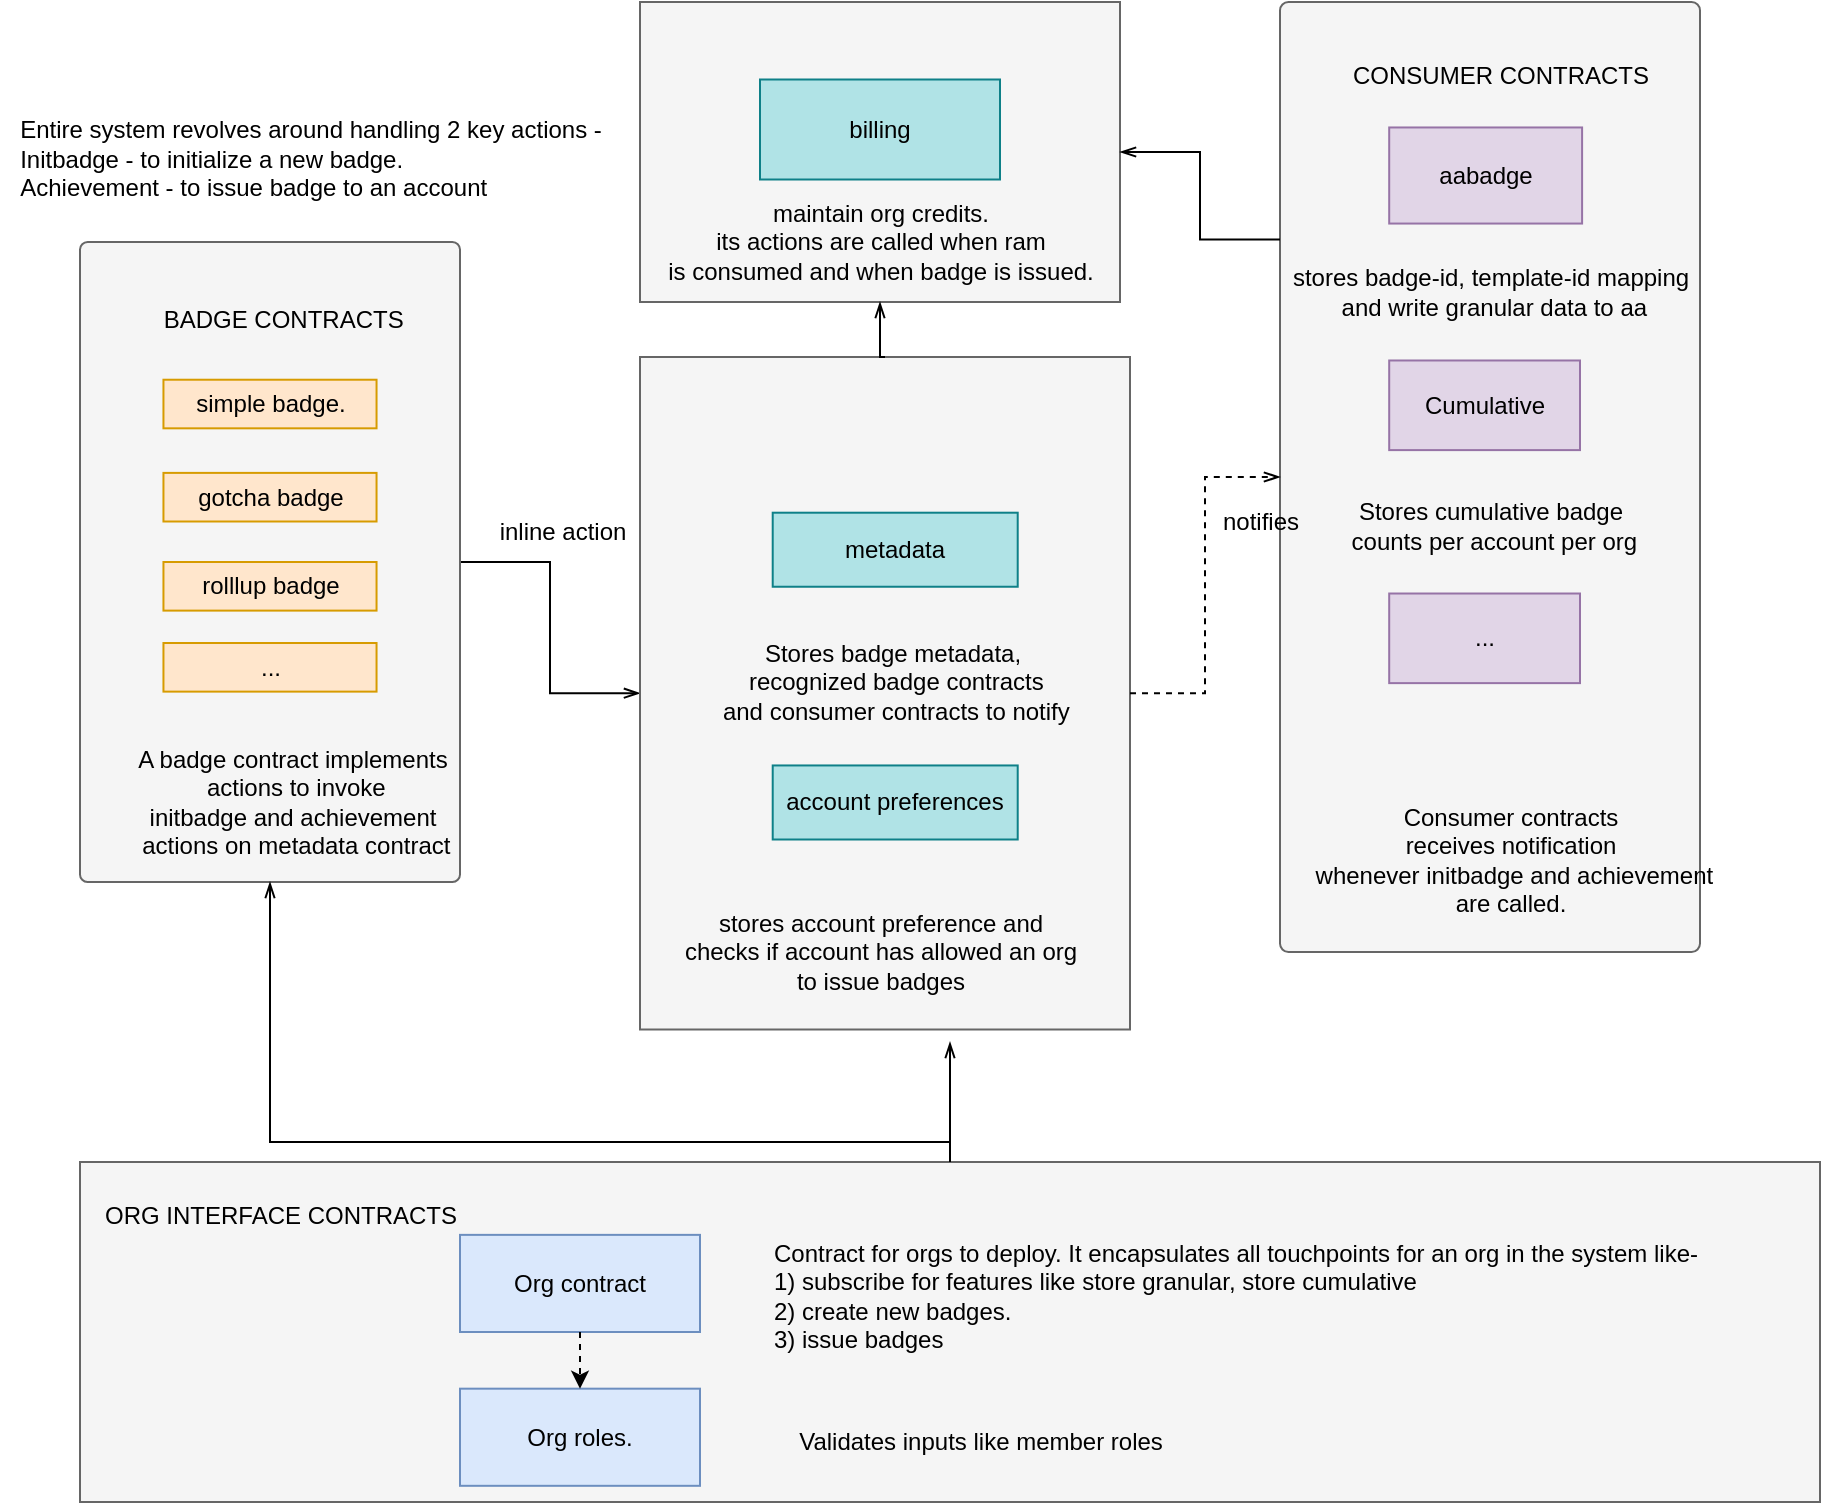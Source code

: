 <mxfile version="20.2.5" type="github">
  <diagram id="XNoYjwBNV3gTCZsVwU3y" name="Page-1">
    <mxGraphModel dx="1710" dy="572" grid="1" gridSize="10" guides="1" tooltips="1" connect="1" arrows="1" fold="1" page="1" pageScale="1" pageWidth="850" pageHeight="1100" math="0" shadow="0">
      <root>
        <mxCell id="0" />
        <mxCell id="1" parent="0" />
        <mxCell id="IqAsUECDOmeUmZ750BKp-1" value="" style="rounded=0;whiteSpace=wrap;html=1;glass=0;strokeWidth=1;arcSize=2;fillColor=#f5f5f5;fontColor=#333333;strokeColor=#666666;" vertex="1" parent="1">
          <mxGeometry x="170" y="10" width="240" height="150" as="geometry" />
        </mxCell>
        <mxCell id="KFCudj_lykEUu4Wdejpt-78" style="edgeStyle=orthogonalEdgeStyle;rounded=0;orthogonalLoop=1;jettySize=auto;html=1;exitX=1;exitY=0.5;exitDx=0;exitDy=0;entryX=0;entryY=0.5;entryDx=0;entryDy=0;strokeWidth=1;endArrow=openThin;endFill=0;" parent="1" source="KFCudj_lykEUu4Wdejpt-62" target="KFCudj_lykEUu4Wdejpt-74" edge="1">
          <mxGeometry relative="1" as="geometry" />
        </mxCell>
        <mxCell id="KFCudj_lykEUu4Wdejpt-54" value="&lt;div style=&quot;text-align: left;&quot;&gt;&lt;span style=&quot;background-color: initial;&quot;&gt;Entire system revolves around handling 2 key actions -&lt;br&gt;Initbadge - to initialize a new badge.&lt;/span&gt;&lt;br&gt;&lt;/div&gt;&lt;div style=&quot;text-align: left;&quot;&gt;&lt;span style=&quot;background-color: initial;&quot;&gt;Achievement - to issue badge to an account&lt;br&gt;&lt;br&gt;&lt;br&gt;&amp;nbsp;&lt;/span&gt;&lt;/div&gt;" style="text;html=1;align=center;verticalAlign=middle;resizable=0;points=[];autosize=1;strokeColor=none;fillColor=none;" parent="1" vertex="1">
          <mxGeometry x="-150" y="60" width="310" height="100" as="geometry" />
        </mxCell>
        <mxCell id="KFCudj_lykEUu4Wdejpt-79" value="" style="group" parent="1" vertex="1" connectable="0">
          <mxGeometry x="-110" y="130" width="195.654" height="320" as="geometry" />
        </mxCell>
        <mxCell id="KFCudj_lykEUu4Wdejpt-62" value="" style="rounded=1;whiteSpace=wrap;html=1;arcSize=2;fillColor=#f5f5f5;fontColor=#333333;strokeColor=#666666;" parent="KFCudj_lykEUu4Wdejpt-79" vertex="1">
          <mxGeometry width="190" height="320" as="geometry" />
        </mxCell>
        <mxCell id="KFCudj_lykEUu4Wdejpt-27" value="simple badge." style="whiteSpace=wrap;html=1;fillColor=#ffe6cc;strokeColor=#d79b00;" parent="KFCudj_lykEUu4Wdejpt-79" vertex="1">
          <mxGeometry x="41.729" y="68.861" width="106.542" height="24.304" as="geometry" />
        </mxCell>
        <mxCell id="KFCudj_lykEUu4Wdejpt-28" value="rolllup badge" style="whiteSpace=wrap;html=1;fillColor=#ffe6cc;strokeColor=#d79b00;" parent="KFCudj_lykEUu4Wdejpt-79" vertex="1">
          <mxGeometry x="41.729" y="160" width="106.542" height="24.304" as="geometry" />
        </mxCell>
        <mxCell id="KFCudj_lykEUu4Wdejpt-29" value="gotcha badge" style="whiteSpace=wrap;html=1;fillColor=#ffe6cc;strokeColor=#d79b00;" parent="KFCudj_lykEUu4Wdejpt-79" vertex="1">
          <mxGeometry x="41.729" y="115.443" width="106.542" height="24.304" as="geometry" />
        </mxCell>
        <mxCell id="KFCudj_lykEUu4Wdejpt-61" value="..." style="whiteSpace=wrap;html=1;fillColor=#ffe6cc;strokeColor=#d79b00;" parent="KFCudj_lykEUu4Wdejpt-79" vertex="1">
          <mxGeometry x="41.729" y="200.506" width="106.542" height="24.304" as="geometry" />
        </mxCell>
        <mxCell id="KFCudj_lykEUu4Wdejpt-63" value="BADGE CONTRACTS&amp;nbsp;" style="text;html=1;align=center;verticalAlign=middle;resizable=0;points=[];autosize=1;strokeColor=none;fillColor=none;" parent="KFCudj_lykEUu4Wdejpt-79" vertex="1">
          <mxGeometry x="27.85" y="24.304" width="150" height="30" as="geometry" />
        </mxCell>
        <mxCell id="KFCudj_lykEUu4Wdejpt-64" value="&lt;span style=&quot;&quot;&gt;A badge contract implements&lt;br&gt;&amp;nbsp;actions to invoke&lt;br&gt;initbadge and achievement&lt;br&gt;&amp;nbsp;actions on metadata contract&lt;/span&gt;" style="text;html=1;align=center;verticalAlign=middle;resizable=0;points=[];autosize=1;strokeColor=none;fillColor=none;" parent="KFCudj_lykEUu4Wdejpt-79" vertex="1">
          <mxGeometry x="15.654" y="245.063" width="180" height="70" as="geometry" />
        </mxCell>
        <mxCell id="KFCudj_lykEUu4Wdejpt-80" value="" style="group" parent="1" vertex="1" connectable="0">
          <mxGeometry x="490" y="10" width="230" height="475" as="geometry" />
        </mxCell>
        <mxCell id="KFCudj_lykEUu4Wdejpt-67" value="" style="rounded=1;whiteSpace=wrap;html=1;glass=0;strokeWidth=1;arcSize=2;fillColor=#f5f5f5;fontColor=#333333;strokeColor=#666666;" parent="KFCudj_lykEUu4Wdejpt-80" vertex="1">
          <mxGeometry width="210.0" height="475" as="geometry" />
        </mxCell>
        <mxCell id="KFCudj_lykEUu4Wdejpt-10" value="aabadge" style="rounded=0;whiteSpace=wrap;html=1;fillColor=#e1d5e7;strokeColor=#9673a6;" parent="KFCudj_lykEUu4Wdejpt-80" vertex="1">
          <mxGeometry x="54.6" y="62.736" width="96.45" height="48.038" as="geometry" />
        </mxCell>
        <mxCell id="KFCudj_lykEUu4Wdejpt-11" value="Cumulative" style="rounded=0;whiteSpace=wrap;html=1;fillColor=#e1d5e7;strokeColor=#9673a6;" parent="KFCudj_lykEUu4Wdejpt-80" vertex="1">
          <mxGeometry x="54.6" y="179.245" width="95.4" height="44.811" as="geometry" />
        </mxCell>
        <mxCell id="KFCudj_lykEUu4Wdejpt-19" value="stores badge-id, template-id mapping&lt;br&gt;&amp;nbsp;and write granular data to aa" style="text;html=1;align=center;verticalAlign=middle;resizable=0;points=[];autosize=1;strokeColor=none;fillColor=none;" parent="KFCudj_lykEUu4Wdejpt-80" vertex="1">
          <mxGeometry x="-5.0" y="125.472" width="220" height="40" as="geometry" />
        </mxCell>
        <mxCell id="KFCudj_lykEUu4Wdejpt-15" value="Stores cumulative badge&lt;br&gt;&amp;nbsp;counts per account per org" style="text;html=1;align=center;verticalAlign=middle;resizable=0;points=[];autosize=1;strokeColor=none;fillColor=none;" parent="KFCudj_lykEUu4Wdejpt-80" vertex="1">
          <mxGeometry x="20.0" y="241.985" width="170" height="40" as="geometry" />
        </mxCell>
        <mxCell id="KFCudj_lykEUu4Wdejpt-68" value="CONSUMER CONTRACTS" style="text;html=1;align=center;verticalAlign=middle;resizable=0;points=[];autosize=1;strokeColor=none;fillColor=none;" parent="KFCudj_lykEUu4Wdejpt-80" vertex="1">
          <mxGeometry x="25.2" y="22.093" width="170" height="30" as="geometry" />
        </mxCell>
        <mxCell id="KFCudj_lykEUu4Wdejpt-69" value="&lt;span style=&quot;&quot;&gt;Consumer contracts &lt;br&gt;receives notification&lt;br&gt;&amp;nbsp;whenever initbadge and achievement &lt;br&gt;are called.&lt;/span&gt;" style="text;html=1;align=center;verticalAlign=middle;resizable=0;points=[];autosize=1;strokeColor=none;fillColor=none;" parent="KFCudj_lykEUu4Wdejpt-80" vertex="1">
          <mxGeometry x="-8.882e-16" y="394.335" width="230" height="70" as="geometry" />
        </mxCell>
        <mxCell id="KFCudj_lykEUu4Wdejpt-82" value="..." style="rounded=0;whiteSpace=wrap;html=1;fillColor=#e1d5e7;strokeColor=#9673a6;" parent="KFCudj_lykEUu4Wdejpt-80" vertex="1">
          <mxGeometry x="54.6" y="295.755" width="95.4" height="44.811" as="geometry" />
        </mxCell>
        <mxCell id="KFCudj_lykEUu4Wdejpt-87" value="" style="group" parent="1" vertex="1" connectable="0">
          <mxGeometry x="170" y="187.5" width="245" height="336.25" as="geometry" />
        </mxCell>
        <mxCell id="KFCudj_lykEUu4Wdejpt-74" value="" style="rounded=0;whiteSpace=wrap;html=1;glass=0;strokeWidth=1;arcSize=2;fillColor=#f5f5f5;fontColor=#333333;strokeColor=#666666;" parent="KFCudj_lykEUu4Wdejpt-87" vertex="1">
          <mxGeometry width="245.0" height="336.25" as="geometry" />
        </mxCell>
        <mxCell id="KFCudj_lykEUu4Wdejpt-22" value="account preferences" style="rounded=0;whiteSpace=wrap;html=1;fillColor=#b0e3e6;strokeColor=#0e8088;" parent="KFCudj_lykEUu4Wdejpt-87" vertex="1">
          <mxGeometry x="66.354" y="204.231" width="122.5" height="37.018" as="geometry" />
        </mxCell>
        <mxCell id="KFCudj_lykEUu4Wdejpt-25" value="stores account preference and&lt;br&gt;&amp;nbsp;checks if account has allowed an org&amp;nbsp;&lt;br&gt;to issue badges" style="text;html=1;align=center;verticalAlign=middle;resizable=0;points=[];autosize=1;strokeColor=none;fillColor=none;" parent="KFCudj_lykEUu4Wdejpt-87" vertex="1">
          <mxGeometry x="5.104" y="267.422" width="230" height="60" as="geometry" />
        </mxCell>
        <mxCell id="KFCudj_lykEUu4Wdejpt-76" value="metadata" style="rounded=0;whiteSpace=wrap;html=1;glass=0;strokeWidth=1;fillColor=#b0e3e6;strokeColor=#0e8088;" parent="KFCudj_lykEUu4Wdejpt-87" vertex="1">
          <mxGeometry x="66.354" y="77.852" width="122.5" height="37.018" as="geometry" />
        </mxCell>
        <mxCell id="KFCudj_lykEUu4Wdejpt-84" value="Stores badge metadata,&lt;br&gt;&amp;nbsp;recognized badge contracts&lt;br&gt;&amp;nbsp;and consumer contracts to notify" style="text;html=1;align=center;verticalAlign=middle;resizable=0;points=[];autosize=1;strokeColor=none;fillColor=none;" parent="KFCudj_lykEUu4Wdejpt-87" vertex="1">
          <mxGeometry x="25.521" y="132.017" width="200" height="60" as="geometry" />
        </mxCell>
        <mxCell id="KFCudj_lykEUu4Wdejpt-88" value="inline action" style="text;html=1;align=center;verticalAlign=middle;resizable=0;points=[];autosize=1;strokeColor=none;fillColor=none;" parent="1" vertex="1">
          <mxGeometry x="85.65" y="260" width="90" height="30" as="geometry" />
        </mxCell>
        <mxCell id="KFCudj_lykEUu4Wdejpt-89" style="edgeStyle=orthogonalEdgeStyle;rounded=0;orthogonalLoop=1;jettySize=auto;html=1;exitX=1;exitY=0.5;exitDx=0;exitDy=0;entryX=0;entryY=0.5;entryDx=0;entryDy=0;dashed=1;endArrow=openThin;endFill=0;strokeWidth=1;" parent="1" source="KFCudj_lykEUu4Wdejpt-74" target="KFCudj_lykEUu4Wdejpt-67" edge="1">
          <mxGeometry relative="1" as="geometry" />
        </mxCell>
        <mxCell id="KFCudj_lykEUu4Wdejpt-90" value="notifies" style="text;html=1;align=center;verticalAlign=middle;resizable=0;points=[];autosize=1;strokeColor=none;fillColor=none;" parent="1" vertex="1">
          <mxGeometry x="450" y="255" width="60" height="30" as="geometry" />
        </mxCell>
        <mxCell id="KFCudj_lykEUu4Wdejpt-94" value="" style="group;fillColor=#f5f5f5;fontColor=#333333;strokeColor=#666666;" parent="1" vertex="1" connectable="0">
          <mxGeometry x="-110" y="590" width="870" height="170" as="geometry" />
        </mxCell>
        <mxCell id="KFCudj_lykEUu4Wdejpt-92" value="" style="rounded=0;whiteSpace=wrap;html=1;glass=0;strokeWidth=1;fillColor=#f5f5f5;fontColor=#333333;strokeColor=#666666;" parent="KFCudj_lykEUu4Wdejpt-94" vertex="1">
          <mxGeometry width="870" height="170" as="geometry" />
        </mxCell>
        <mxCell id="KFCudj_lykEUu4Wdejpt-50" value="Org contract" style="rounded=0;whiteSpace=wrap;html=1;fillColor=#dae8fc;strokeColor=#6c8ebf;" parent="KFCudj_lykEUu4Wdejpt-94" vertex="1">
          <mxGeometry x="190" y="36.429" width="120" height="48.571" as="geometry" />
        </mxCell>
        <mxCell id="KFCudj_lykEUu4Wdejpt-51" value="Org roles." style="rounded=0;whiteSpace=wrap;html=1;fillColor=#dae8fc;strokeColor=#6c8ebf;" parent="KFCudj_lykEUu4Wdejpt-94" vertex="1">
          <mxGeometry x="190" y="113.333" width="120" height="48.571" as="geometry" />
        </mxCell>
        <mxCell id="KFCudj_lykEUu4Wdejpt-52" value="Contract for orgs to deploy. It encapsulates all touchpoints for an org in the system like-&lt;br&gt;&lt;div style=&quot;&quot;&gt;&lt;span style=&quot;background-color: initial;&quot;&gt;1) subscribe for features like store granular, store cumulative&lt;br&gt;2) create new badges.&lt;br&gt;3) issue badges&lt;br&gt;&lt;/span&gt;&lt;/div&gt;" style="text;html=1;align=left;verticalAlign=middle;resizable=0;points=[];autosize=1;strokeColor=none;fillColor=none;" parent="KFCudj_lykEUu4Wdejpt-94" vertex="1">
          <mxGeometry x="345" y="32.381" width="490" height="70" as="geometry" />
        </mxCell>
        <mxCell id="KFCudj_lykEUu4Wdejpt-53" value="Validates inputs like member roles" style="text;html=1;align=center;verticalAlign=middle;resizable=0;points=[];autosize=1;strokeColor=none;fillColor=none;" parent="KFCudj_lykEUu4Wdejpt-94" vertex="1">
          <mxGeometry x="345" y="125.476" width="210" height="30" as="geometry" />
        </mxCell>
        <mxCell id="KFCudj_lykEUu4Wdejpt-93" value="ORG INTERFACE CONTRACTS" style="text;html=1;align=center;verticalAlign=middle;resizable=0;points=[];autosize=1;strokeColor=none;fillColor=none;" parent="KFCudj_lykEUu4Wdejpt-94" vertex="1">
          <mxGeometry y="12.143" width="200" height="30" as="geometry" />
        </mxCell>
        <mxCell id="KFCudj_lykEUu4Wdejpt-49" style="edgeStyle=orthogonalEdgeStyle;rounded=0;orthogonalLoop=1;jettySize=auto;html=1;exitX=0.5;exitY=1;exitDx=0;exitDy=0;entryX=0.5;entryY=0;entryDx=0;entryDy=0;dashed=1;" parent="KFCudj_lykEUu4Wdejpt-94" source="KFCudj_lykEUu4Wdejpt-50" target="KFCudj_lykEUu4Wdejpt-51" edge="1">
          <mxGeometry relative="1" as="geometry" />
        </mxCell>
        <mxCell id="KFCudj_lykEUu4Wdejpt-95" style="edgeStyle=orthogonalEdgeStyle;rounded=0;orthogonalLoop=1;jettySize=auto;html=1;exitX=0.5;exitY=0;exitDx=0;exitDy=0;endArrow=openThin;endFill=0;strokeWidth=1;" parent="1" source="KFCudj_lykEUu4Wdejpt-92" edge="1">
          <mxGeometry relative="1" as="geometry">
            <mxPoint x="325" y="530" as="targetPoint" />
          </mxGeometry>
        </mxCell>
        <mxCell id="KFCudj_lykEUu4Wdejpt-96" style="edgeStyle=orthogonalEdgeStyle;rounded=0;orthogonalLoop=1;jettySize=auto;html=1;exitX=0.5;exitY=0;exitDx=0;exitDy=0;entryX=0.5;entryY=1;entryDx=0;entryDy=0;endArrow=openThin;endFill=0;strokeWidth=1;" parent="1" source="KFCudj_lykEUu4Wdejpt-92" target="KFCudj_lykEUu4Wdejpt-62" edge="1">
          <mxGeometry relative="1" as="geometry">
            <Array as="points">
              <mxPoint x="325" y="580" />
              <mxPoint x="-15" y="580" />
            </Array>
          </mxGeometry>
        </mxCell>
        <mxCell id="KFCudj_lykEUu4Wdejpt-34" value="maintain org credits. &lt;br&gt;its actions are called when ram&lt;br&gt;is consumed and when badge is issued." style="text;html=1;align=center;verticalAlign=middle;resizable=0;points=[];autosize=1;strokeColor=none;fillColor=none;" parent="1" vertex="1">
          <mxGeometry x="170" y="100" width="240" height="60" as="geometry" />
        </mxCell>
        <mxCell id="KFCudj_lykEUu4Wdejpt-23" value="billing" style="rounded=0;whiteSpace=wrap;html=1;fillColor=#b0e3e6;strokeColor=#0e8088;" parent="1" vertex="1">
          <mxGeometry x="230" y="48.75" width="120" height="50" as="geometry" />
        </mxCell>
        <mxCell id="IqAsUECDOmeUmZ750BKp-2" style="edgeStyle=orthogonalEdgeStyle;rounded=0;orthogonalLoop=1;jettySize=auto;html=1;exitX=0.5;exitY=0;exitDx=0;exitDy=0;entryX=0.5;entryY=1;entryDx=0;entryDy=0;endArrow=openThin;endFill=0;strokeWidth=1;" edge="1" parent="1" source="KFCudj_lykEUu4Wdejpt-74" target="IqAsUECDOmeUmZ750BKp-1">
          <mxGeometry relative="1" as="geometry" />
        </mxCell>
        <mxCell id="IqAsUECDOmeUmZ750BKp-6" style="edgeStyle=orthogonalEdgeStyle;rounded=0;orthogonalLoop=1;jettySize=auto;html=1;exitX=0;exitY=0.25;exitDx=0;exitDy=0;entryX=1;entryY=0.5;entryDx=0;entryDy=0;endArrow=openThin;endFill=0;strokeWidth=1;" edge="1" parent="1" source="KFCudj_lykEUu4Wdejpt-67" target="IqAsUECDOmeUmZ750BKp-1">
          <mxGeometry relative="1" as="geometry" />
        </mxCell>
      </root>
    </mxGraphModel>
  </diagram>
</mxfile>
